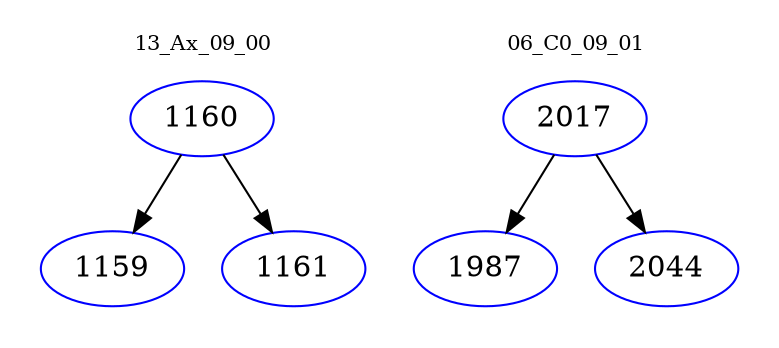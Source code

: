 digraph{
subgraph cluster_0 {
color = white
label = "13_Ax_09_00";
fontsize=10;
T0_1160 [label="1160", color="blue"]
T0_1160 -> T0_1159 [color="black"]
T0_1159 [label="1159", color="blue"]
T0_1160 -> T0_1161 [color="black"]
T0_1161 [label="1161", color="blue"]
}
subgraph cluster_1 {
color = white
label = "06_C0_09_01";
fontsize=10;
T1_2017 [label="2017", color="blue"]
T1_2017 -> T1_1987 [color="black"]
T1_1987 [label="1987", color="blue"]
T1_2017 -> T1_2044 [color="black"]
T1_2044 [label="2044", color="blue"]
}
}
